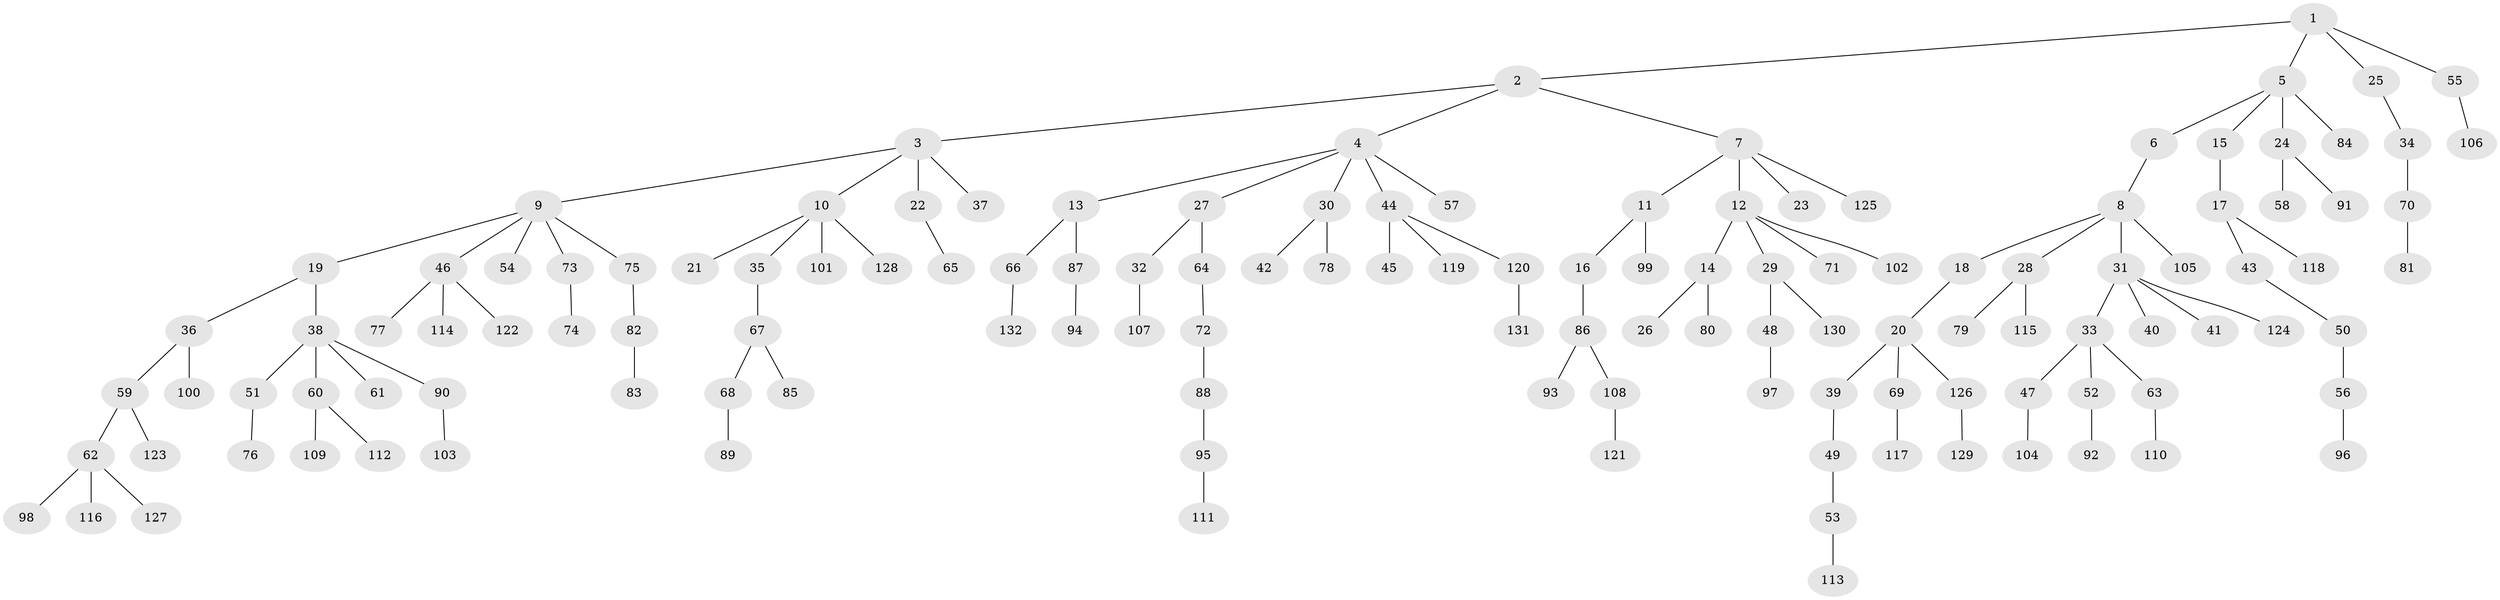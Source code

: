 // Generated by graph-tools (version 1.1) at 2025/26/03/09/25 03:26:29]
// undirected, 132 vertices, 131 edges
graph export_dot {
graph [start="1"]
  node [color=gray90,style=filled];
  1;
  2;
  3;
  4;
  5;
  6;
  7;
  8;
  9;
  10;
  11;
  12;
  13;
  14;
  15;
  16;
  17;
  18;
  19;
  20;
  21;
  22;
  23;
  24;
  25;
  26;
  27;
  28;
  29;
  30;
  31;
  32;
  33;
  34;
  35;
  36;
  37;
  38;
  39;
  40;
  41;
  42;
  43;
  44;
  45;
  46;
  47;
  48;
  49;
  50;
  51;
  52;
  53;
  54;
  55;
  56;
  57;
  58;
  59;
  60;
  61;
  62;
  63;
  64;
  65;
  66;
  67;
  68;
  69;
  70;
  71;
  72;
  73;
  74;
  75;
  76;
  77;
  78;
  79;
  80;
  81;
  82;
  83;
  84;
  85;
  86;
  87;
  88;
  89;
  90;
  91;
  92;
  93;
  94;
  95;
  96;
  97;
  98;
  99;
  100;
  101;
  102;
  103;
  104;
  105;
  106;
  107;
  108;
  109;
  110;
  111;
  112;
  113;
  114;
  115;
  116;
  117;
  118;
  119;
  120;
  121;
  122;
  123;
  124;
  125;
  126;
  127;
  128;
  129;
  130;
  131;
  132;
  1 -- 2;
  1 -- 5;
  1 -- 25;
  1 -- 55;
  2 -- 3;
  2 -- 4;
  2 -- 7;
  3 -- 9;
  3 -- 10;
  3 -- 22;
  3 -- 37;
  4 -- 13;
  4 -- 27;
  4 -- 30;
  4 -- 44;
  4 -- 57;
  5 -- 6;
  5 -- 15;
  5 -- 24;
  5 -- 84;
  6 -- 8;
  7 -- 11;
  7 -- 12;
  7 -- 23;
  7 -- 125;
  8 -- 18;
  8 -- 28;
  8 -- 31;
  8 -- 105;
  9 -- 19;
  9 -- 46;
  9 -- 54;
  9 -- 73;
  9 -- 75;
  10 -- 21;
  10 -- 35;
  10 -- 101;
  10 -- 128;
  11 -- 16;
  11 -- 99;
  12 -- 14;
  12 -- 29;
  12 -- 71;
  12 -- 102;
  13 -- 66;
  13 -- 87;
  14 -- 26;
  14 -- 80;
  15 -- 17;
  16 -- 86;
  17 -- 43;
  17 -- 118;
  18 -- 20;
  19 -- 36;
  19 -- 38;
  20 -- 39;
  20 -- 69;
  20 -- 126;
  22 -- 65;
  24 -- 58;
  24 -- 91;
  25 -- 34;
  27 -- 32;
  27 -- 64;
  28 -- 79;
  28 -- 115;
  29 -- 48;
  29 -- 130;
  30 -- 42;
  30 -- 78;
  31 -- 33;
  31 -- 40;
  31 -- 41;
  31 -- 124;
  32 -- 107;
  33 -- 47;
  33 -- 52;
  33 -- 63;
  34 -- 70;
  35 -- 67;
  36 -- 59;
  36 -- 100;
  38 -- 51;
  38 -- 60;
  38 -- 61;
  38 -- 90;
  39 -- 49;
  43 -- 50;
  44 -- 45;
  44 -- 119;
  44 -- 120;
  46 -- 77;
  46 -- 114;
  46 -- 122;
  47 -- 104;
  48 -- 97;
  49 -- 53;
  50 -- 56;
  51 -- 76;
  52 -- 92;
  53 -- 113;
  55 -- 106;
  56 -- 96;
  59 -- 62;
  59 -- 123;
  60 -- 109;
  60 -- 112;
  62 -- 98;
  62 -- 116;
  62 -- 127;
  63 -- 110;
  64 -- 72;
  66 -- 132;
  67 -- 68;
  67 -- 85;
  68 -- 89;
  69 -- 117;
  70 -- 81;
  72 -- 88;
  73 -- 74;
  75 -- 82;
  82 -- 83;
  86 -- 93;
  86 -- 108;
  87 -- 94;
  88 -- 95;
  90 -- 103;
  95 -- 111;
  108 -- 121;
  120 -- 131;
  126 -- 129;
}
